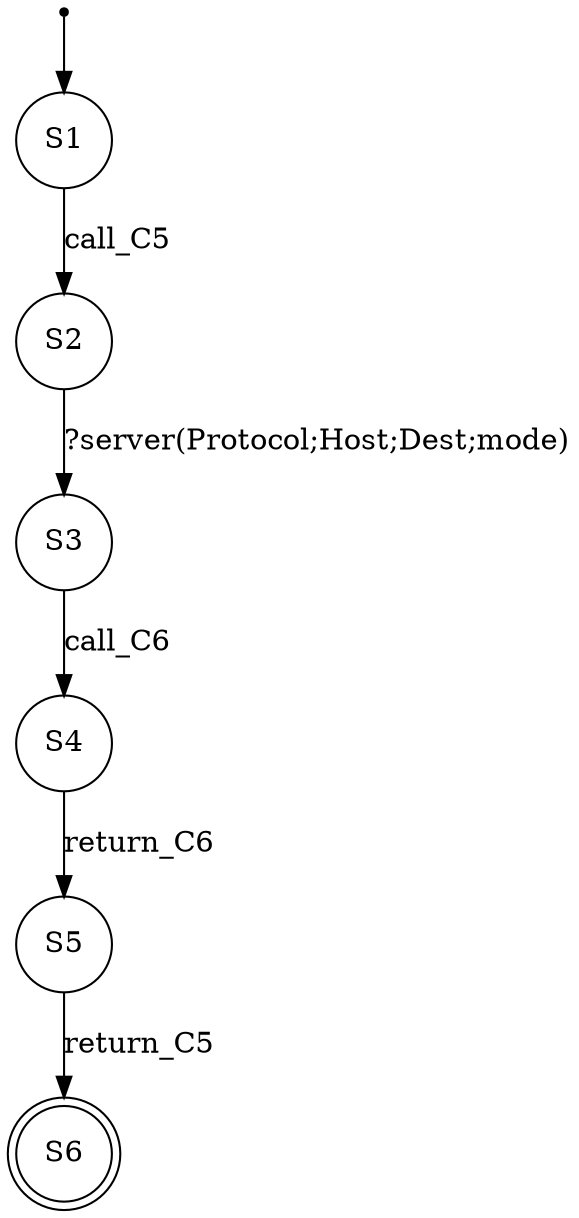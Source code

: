 digraph LTS {
S00[shape=point]
S1[label=S1,shape=circle];
S2[label=S2,shape=circle];
S3[label=S3,shape=circle];
S4[label=S4,shape=circle];
S5[label=S5,shape=circle];
S6[label=S6,shape=doublecircle];
S00 -> S1
S1 -> S2[label ="call_C5"];
S2 -> S3[label ="?server(Protocol;Host;Dest;mode)"];
S3 -> S4[label ="call_C6"];
S4 -> S5[label ="return_C6"];
S5 -> S6[label ="return_C5"];
}

